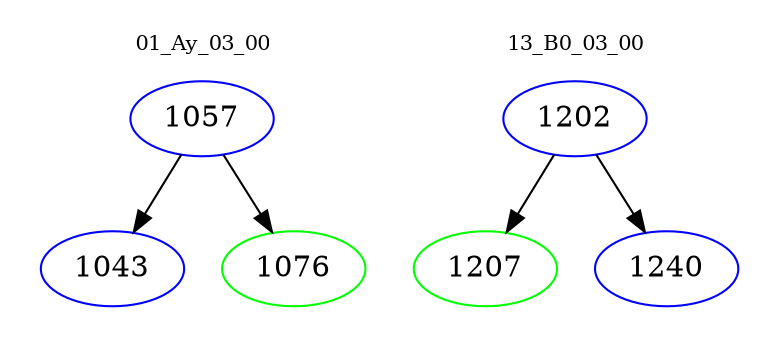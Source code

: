 digraph{
subgraph cluster_0 {
color = white
label = "01_Ay_03_00";
fontsize=10;
T0_1057 [label="1057", color="blue"]
T0_1057 -> T0_1043 [color="black"]
T0_1043 [label="1043", color="blue"]
T0_1057 -> T0_1076 [color="black"]
T0_1076 [label="1076", color="green"]
}
subgraph cluster_1 {
color = white
label = "13_B0_03_00";
fontsize=10;
T1_1202 [label="1202", color="blue"]
T1_1202 -> T1_1207 [color="black"]
T1_1207 [label="1207", color="green"]
T1_1202 -> T1_1240 [color="black"]
T1_1240 [label="1240", color="blue"]
}
}
